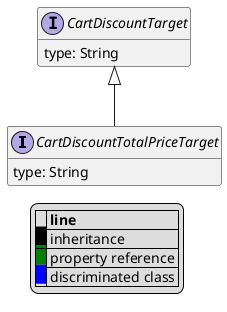 @startuml

hide empty fields
hide empty methods
legend
|= |= line |
|<back:black>   </back>| inheritance |
|<back:green>   </back>| property reference |
|<back:blue>   </back>| discriminated class |
endlegend
interface CartDiscountTotalPriceTarget [[CartDiscountTotalPriceTarget.svg]] extends CartDiscountTarget {
    type: String
}
interface CartDiscountTarget [[CartDiscountTarget.svg]]  {
    type: String
}





@enduml
